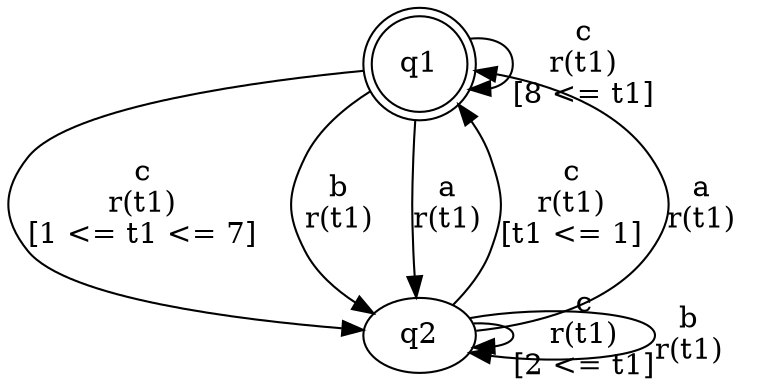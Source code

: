 digraph L {
	qq1[label=q1 shape=doublecircle]
	qq2[label=q2]
	qq1 -> qq2[label="c\nr(t1)\n[1 <= t1 <= 7]"]
	qq2 -> qq1[label="c\nr(t1)\n[t1 <= 1]"]
	qq2 -> qq2[label="c\nr(t1)\n[2 <= t1]"]
	qq2 -> qq2[label="b\nr(t1)\n"]
	qq2 -> qq1[label="a\nr(t1)\n"]
	qq1 -> qq1[label="c\nr(t1)\n[8 <= t1]"]
	qq1 -> qq2[label="b\nr(t1)\n"]
	qq1 -> qq2[label="a\nr(t1)\n"]
}
